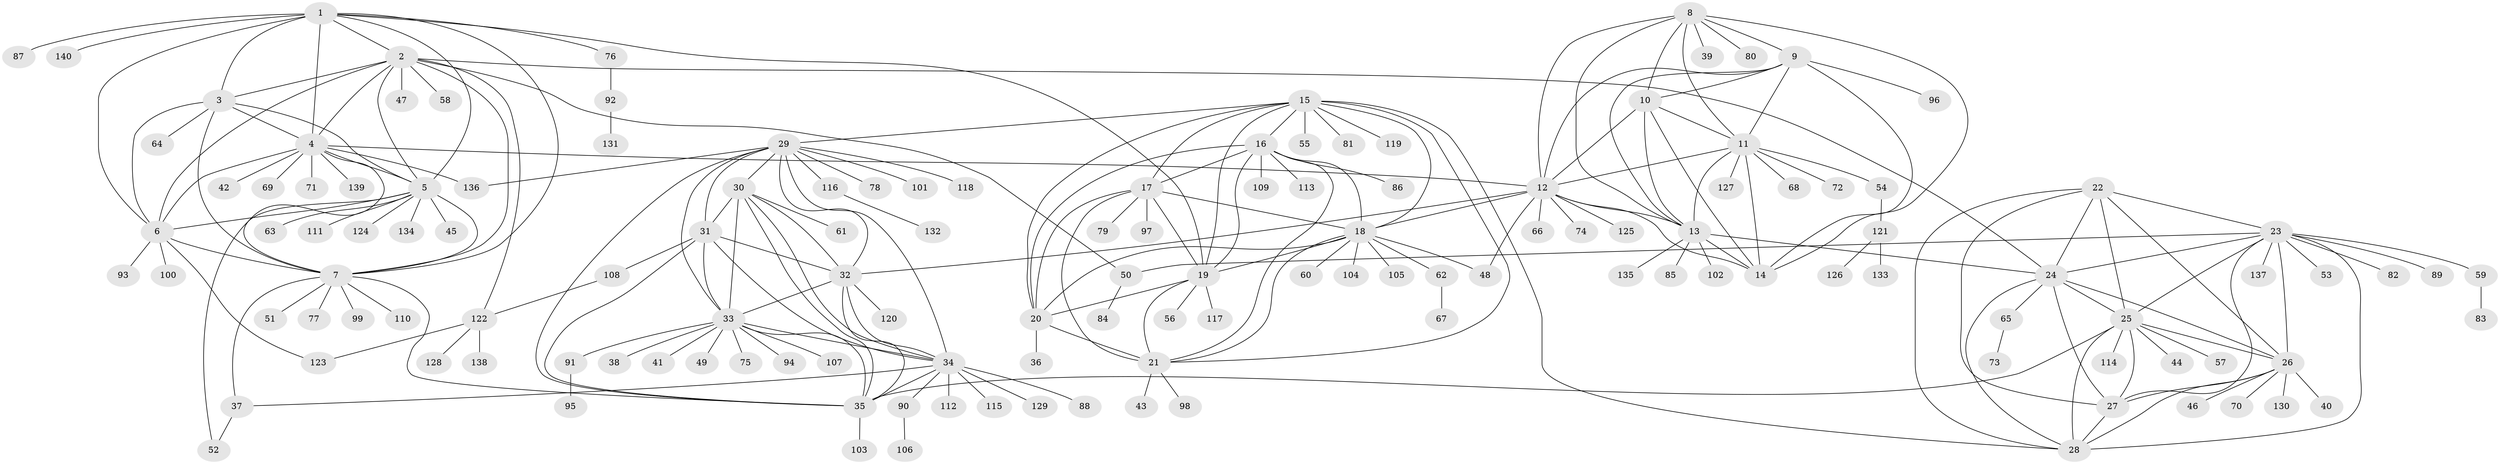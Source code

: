 // Generated by graph-tools (version 1.1) at 2025/11/02/27/25 16:11:31]
// undirected, 140 vertices, 227 edges
graph export_dot {
graph [start="1"]
  node [color=gray90,style=filled];
  1;
  2;
  3;
  4;
  5;
  6;
  7;
  8;
  9;
  10;
  11;
  12;
  13;
  14;
  15;
  16;
  17;
  18;
  19;
  20;
  21;
  22;
  23;
  24;
  25;
  26;
  27;
  28;
  29;
  30;
  31;
  32;
  33;
  34;
  35;
  36;
  37;
  38;
  39;
  40;
  41;
  42;
  43;
  44;
  45;
  46;
  47;
  48;
  49;
  50;
  51;
  52;
  53;
  54;
  55;
  56;
  57;
  58;
  59;
  60;
  61;
  62;
  63;
  64;
  65;
  66;
  67;
  68;
  69;
  70;
  71;
  72;
  73;
  74;
  75;
  76;
  77;
  78;
  79;
  80;
  81;
  82;
  83;
  84;
  85;
  86;
  87;
  88;
  89;
  90;
  91;
  92;
  93;
  94;
  95;
  96;
  97;
  98;
  99;
  100;
  101;
  102;
  103;
  104;
  105;
  106;
  107;
  108;
  109;
  110;
  111;
  112;
  113;
  114;
  115;
  116;
  117;
  118;
  119;
  120;
  121;
  122;
  123;
  124;
  125;
  126;
  127;
  128;
  129;
  130;
  131;
  132;
  133;
  134;
  135;
  136;
  137;
  138;
  139;
  140;
  1 -- 2;
  1 -- 3;
  1 -- 4;
  1 -- 5;
  1 -- 6;
  1 -- 7;
  1 -- 19;
  1 -- 76;
  1 -- 87;
  1 -- 140;
  2 -- 3;
  2 -- 4;
  2 -- 5;
  2 -- 6;
  2 -- 7;
  2 -- 24;
  2 -- 47;
  2 -- 50;
  2 -- 58;
  2 -- 122;
  3 -- 4;
  3 -- 5;
  3 -- 6;
  3 -- 7;
  3 -- 64;
  4 -- 5;
  4 -- 6;
  4 -- 7;
  4 -- 12;
  4 -- 42;
  4 -- 69;
  4 -- 71;
  4 -- 136;
  4 -- 139;
  5 -- 6;
  5 -- 7;
  5 -- 45;
  5 -- 52;
  5 -- 63;
  5 -- 111;
  5 -- 124;
  5 -- 134;
  6 -- 7;
  6 -- 93;
  6 -- 100;
  6 -- 123;
  7 -- 35;
  7 -- 37;
  7 -- 51;
  7 -- 77;
  7 -- 99;
  7 -- 110;
  8 -- 9;
  8 -- 10;
  8 -- 11;
  8 -- 12;
  8 -- 13;
  8 -- 14;
  8 -- 39;
  8 -- 80;
  9 -- 10;
  9 -- 11;
  9 -- 12;
  9 -- 13;
  9 -- 14;
  9 -- 96;
  10 -- 11;
  10 -- 12;
  10 -- 13;
  10 -- 14;
  11 -- 12;
  11 -- 13;
  11 -- 14;
  11 -- 54;
  11 -- 68;
  11 -- 72;
  11 -- 127;
  12 -- 13;
  12 -- 14;
  12 -- 18;
  12 -- 32;
  12 -- 48;
  12 -- 66;
  12 -- 74;
  12 -- 125;
  13 -- 14;
  13 -- 24;
  13 -- 85;
  13 -- 102;
  13 -- 135;
  15 -- 16;
  15 -- 17;
  15 -- 18;
  15 -- 19;
  15 -- 20;
  15 -- 21;
  15 -- 28;
  15 -- 29;
  15 -- 55;
  15 -- 81;
  15 -- 119;
  16 -- 17;
  16 -- 18;
  16 -- 19;
  16 -- 20;
  16 -- 21;
  16 -- 86;
  16 -- 109;
  16 -- 113;
  17 -- 18;
  17 -- 19;
  17 -- 20;
  17 -- 21;
  17 -- 79;
  17 -- 97;
  18 -- 19;
  18 -- 20;
  18 -- 21;
  18 -- 48;
  18 -- 60;
  18 -- 62;
  18 -- 104;
  18 -- 105;
  19 -- 20;
  19 -- 21;
  19 -- 56;
  19 -- 117;
  20 -- 21;
  20 -- 36;
  21 -- 43;
  21 -- 98;
  22 -- 23;
  22 -- 24;
  22 -- 25;
  22 -- 26;
  22 -- 27;
  22 -- 28;
  23 -- 24;
  23 -- 25;
  23 -- 26;
  23 -- 27;
  23 -- 28;
  23 -- 50;
  23 -- 53;
  23 -- 59;
  23 -- 82;
  23 -- 89;
  23 -- 137;
  24 -- 25;
  24 -- 26;
  24 -- 27;
  24 -- 28;
  24 -- 65;
  25 -- 26;
  25 -- 27;
  25 -- 28;
  25 -- 35;
  25 -- 44;
  25 -- 57;
  25 -- 114;
  26 -- 27;
  26 -- 28;
  26 -- 40;
  26 -- 46;
  26 -- 70;
  26 -- 130;
  27 -- 28;
  29 -- 30;
  29 -- 31;
  29 -- 32;
  29 -- 33;
  29 -- 34;
  29 -- 35;
  29 -- 78;
  29 -- 101;
  29 -- 116;
  29 -- 118;
  29 -- 136;
  30 -- 31;
  30 -- 32;
  30 -- 33;
  30 -- 34;
  30 -- 35;
  30 -- 61;
  31 -- 32;
  31 -- 33;
  31 -- 34;
  31 -- 35;
  31 -- 108;
  32 -- 33;
  32 -- 34;
  32 -- 35;
  32 -- 120;
  33 -- 34;
  33 -- 35;
  33 -- 38;
  33 -- 41;
  33 -- 49;
  33 -- 75;
  33 -- 91;
  33 -- 94;
  33 -- 107;
  34 -- 35;
  34 -- 37;
  34 -- 88;
  34 -- 90;
  34 -- 112;
  34 -- 115;
  34 -- 129;
  35 -- 103;
  37 -- 52;
  50 -- 84;
  54 -- 121;
  59 -- 83;
  62 -- 67;
  65 -- 73;
  76 -- 92;
  90 -- 106;
  91 -- 95;
  92 -- 131;
  108 -- 122;
  116 -- 132;
  121 -- 126;
  121 -- 133;
  122 -- 123;
  122 -- 128;
  122 -- 138;
}
